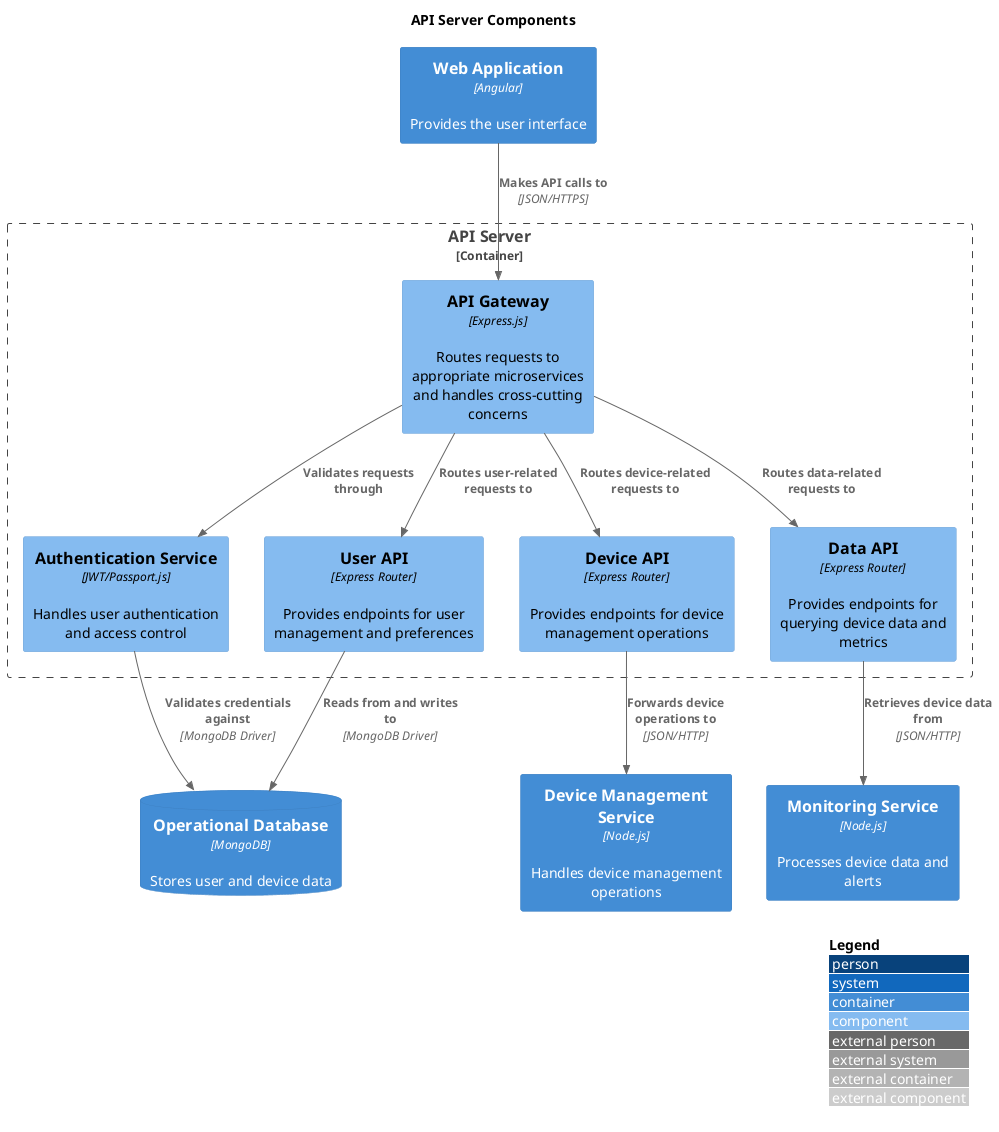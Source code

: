 @startuml API Server Components
!include <C4/C4_Component>

title "API Server Components"

Container(webApp, "Web Application", "Angular", "Provides the user interface")
Container_Boundary(apiServer, "API Server") {
    Component(apiGateway, "API Gateway", "Express.js", "Routes requests to appropriate microservices and handles cross-cutting concerns")
    Component(authService, "Authentication Service", "JWT/Passport.js", "Handles user authentication and access control")
    Component(deviceApi, "Device API", "Express Router", "Provides endpoints for device management operations")
    Component(dataApi, "Data API", "Express Router", "Provides endpoints for querying device data and metrics")
    Component(userApi, "User API", "Express Router", "Provides endpoints for user management and preferences")
}

Container(deviceService, "Device Management Service", "Node.js", "Handles device management operations")
Container(monitoringService, "Monitoring Service", "Node.js", "Processes device data and alerts")
ContainerDb(database, "Operational Database", "MongoDB", "Stores user and device data")

Rel(webApp, apiGateway, "Makes API calls to", "JSON/HTTPS")

Rel(apiGateway, authService, "Validates requests through")
Rel(apiGateway, deviceApi, "Routes device-related requests to")
Rel(apiGateway, dataApi, "Routes data-related requests to")
Rel(apiGateway, userApi, "Routes user-related requests to")

Rel(deviceApi, deviceService, "Forwards device operations to", "JSON/HTTP")
Rel(dataApi, monitoringService, "Retrieves device data from", "JSON/HTTP")
Rel(userApi, database, "Reads from and writes to", "MongoDB Driver")

Rel(authService, database, "Validates credentials against", "MongoDB Driver")

LAYOUT_WITH_LEGEND()
@enduml
